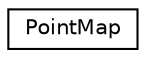 digraph "Graphical Class Hierarchy"
{
 // LATEX_PDF_SIZE
  edge [fontname="Helvetica",fontsize="10",labelfontname="Helvetica",labelfontsize="10"];
  node [fontname="Helvetica",fontsize="10",shape=record];
  rankdir="LR";
  Node0 [label="PointMap",height=0.2,width=0.4,color="black", fillcolor="white", style="filled",URL="$classPointMap.html",tooltip=" "];
}
